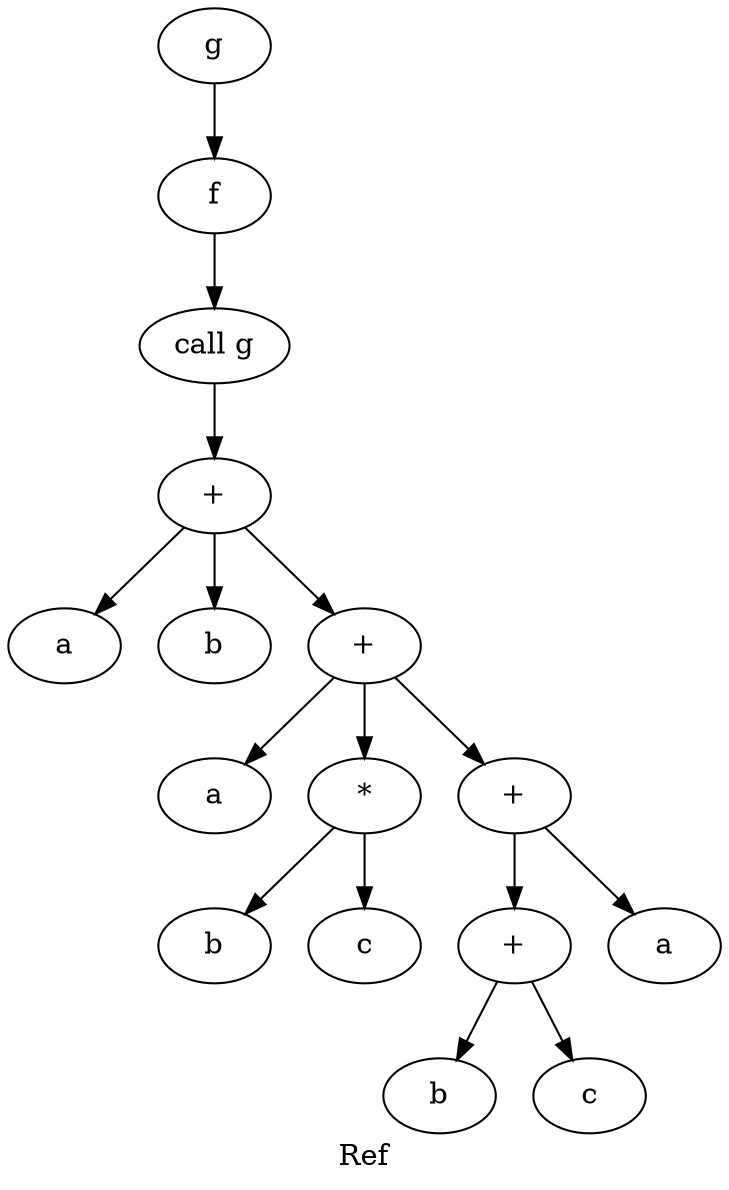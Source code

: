 digraph grafo {
  label="Ref";
  88167088652352 [ label="g" ];
  88167088652352 -> 88167088652400;
  88167088652400 [ label="f" ];
  88167088652400 -> 88167088653312;
  88167088653312 [ label="call g" ];
  88167088653312 -> 88167088652688;
  88167088652688 [ label="+" ];
  88167088652688 -> 88167088652592;
  88167088652592 [ label="a" ];
  88167088652688 -> 88167088652640;
  88167088652640 [ label="b" ];
  88167088652688 -> 88167088652928;
  88167088652928 [ label="+" ];
  88167088652928 -> 88167088652736;
  88167088652736 [ label="a" ];
  88167088652928 -> 88167088652880;
  88167088652880 [ label="*" ];
  88167088652880 -> 88167088652784;
  88167088652784 [ label="b" ];
  88167088652880 -> 88167088652832;
  88167088652832 [ label="c" ];
  88167088652928 -> 88167088653168;
  88167088653168 [ label="+" ];
  88167088653168 -> 88167088653072;
  88167088653072 [ label="+" ];
  88167088653072 -> 88167088652976;
  88167088652976 [ label="b" ];
  88167088653072 -> 88167088653024;
  88167088653024 [ label="c" ];
  88167088653168 -> 88167088653120;
  88167088653120 [ label="a" ];
}
